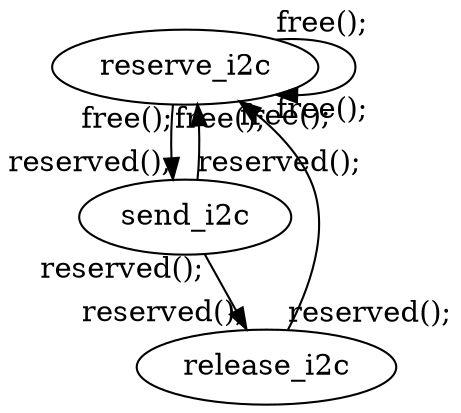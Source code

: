 digraph i2c {

/* To reach "to" node, I must pass through "from" node where:
 * - "from" node has precondition "taillabel" 
 * - "from" node has postcondition "headlabel"
 */

    reserve_i2c -> reserve_i2c
        [taillabel="free();",headlabel="free();"];

    reserve_i2c -> send_i2c
        [taillabel="free();",headlabel="reserved();"];
    
    send_i2c -> reserve_i2c
        [taillabel="reserved();",headlabel="free();"];

    send_i2c -> release_i2c
        [taillabel="reserved();",headlabel="reserved();"];

    release_i2c -> reserve_i2c
        [taillabel="reserved();",headlabel="free();"];
}

